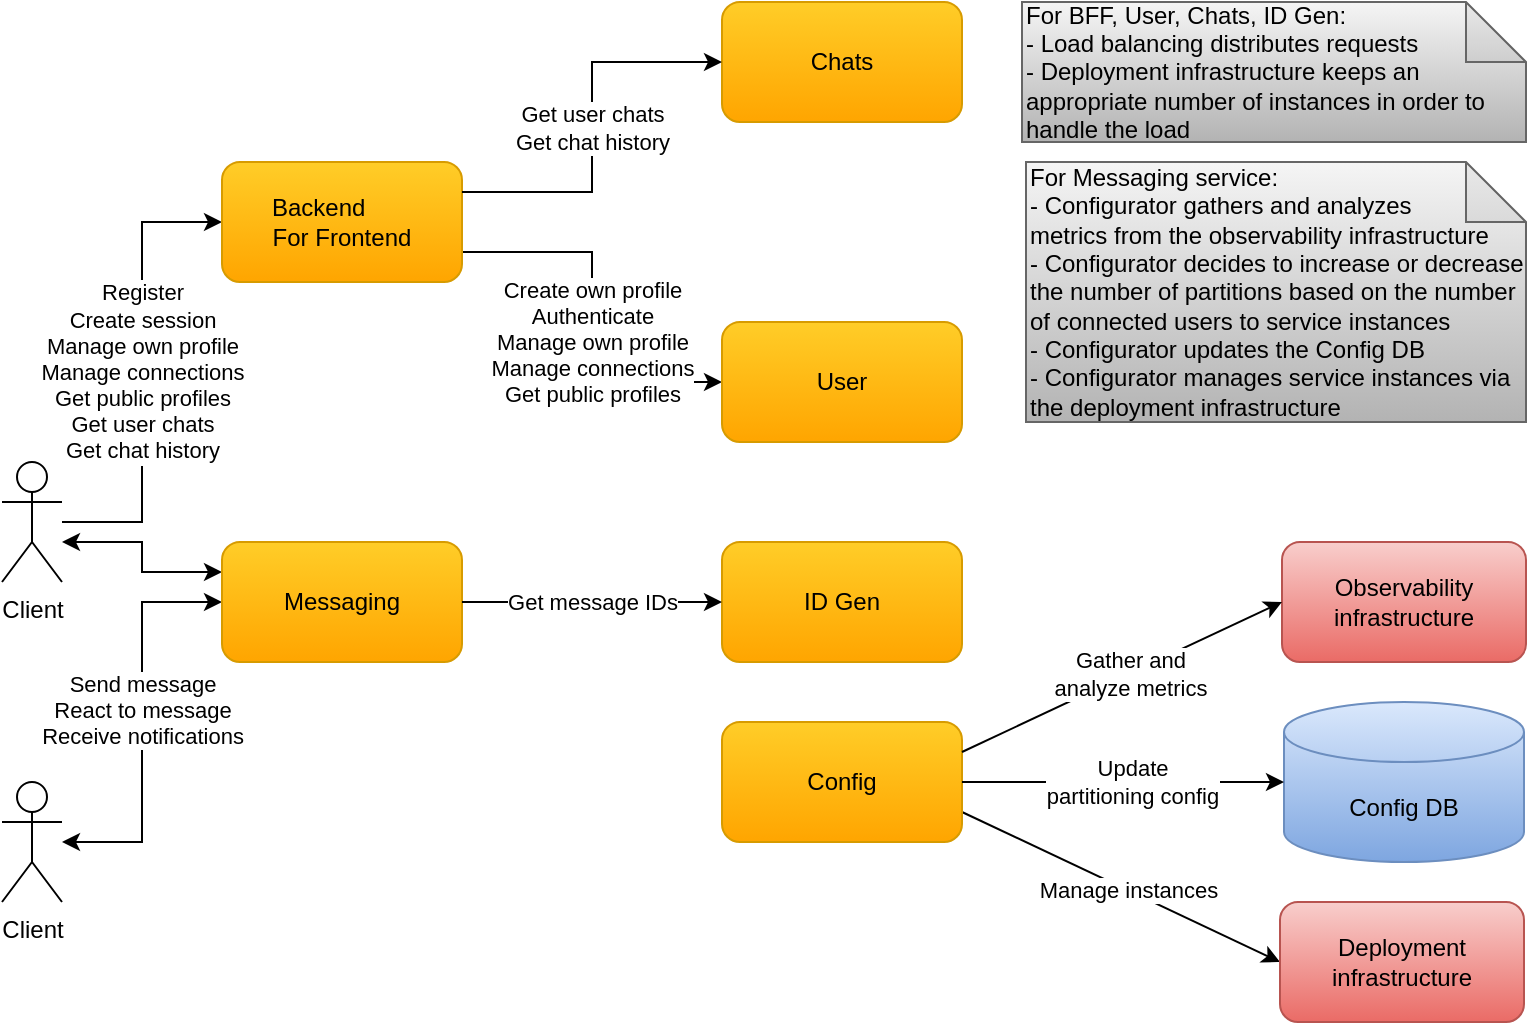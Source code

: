 <mxfile version="22.1.2" type="device">
  <diagram id="G4t1x3i_cumIOjZ8GDXV" name="Page-1">
    <mxGraphModel dx="2020" dy="1203" grid="1" gridSize="10" guides="1" tooltips="1" connect="1" arrows="1" fold="1" page="1" pageScale="1" pageWidth="850" pageHeight="1100" math="0" shadow="0">
      <root>
        <mxCell id="0" />
        <mxCell id="1" parent="0" />
        <mxCell id="d0rf5hO-lCL4Q1tjQsr9-38" value="Manage instances" style="rounded=0;orthogonalLoop=1;jettySize=auto;html=1;entryX=1;entryY=0.75;entryDx=0;entryDy=0;startArrow=classic;startFill=1;endArrow=none;endFill=0;exitX=0;exitY=0.5;exitDx=0;exitDy=0;" parent="1" source="zAgNuWyr5u-YzhFzlj54-1" target="d0rf5hO-lCL4Q1tjQsr9-13" edge="1">
          <mxGeometry x="-0.048" relative="1" as="geometry">
            <mxPoint as="offset" />
          </mxGeometry>
        </mxCell>
        <mxCell id="zAgNuWyr5u-YzhFzlj54-1" value="Deployment infrastructure" style="rounded=1;whiteSpace=wrap;html=1;gradientColor=#ea6b66;fillColor=#f8cecc;strokeColor=#b85450;" parent="1" vertex="1">
          <mxGeometry x="679" y="490" width="122" height="60" as="geometry" />
        </mxCell>
        <mxCell id="zAgNuWyr5u-YzhFzlj54-6" value="&lt;div&gt;&lt;span&gt;For Messaging&amp;nbsp;&lt;/span&gt;&lt;span&gt;service:&lt;/span&gt;&lt;/div&gt;&lt;div&gt;&lt;span&gt;- Configurator gathers and analyzes&lt;/span&gt;&lt;/div&gt;&lt;div&gt;&lt;span style=&quot;background-color: initial;&quot;&gt;metrics from the observability infrastructure&lt;/span&gt;&lt;/div&gt;&lt;div&gt;&lt;span style=&quot;background-color: initial;&quot;&gt;- Configurator decides to increase or decrease the number of partitions based on the number of connected users to service instances&lt;/span&gt;&lt;br&gt;&lt;/div&gt;&lt;div&gt;&lt;span style=&quot;background-color: initial;&quot;&gt;- Configurator updates the Config DB&lt;/span&gt;&lt;/div&gt;&lt;div&gt;&lt;span&gt;- Configurator manages service instances via the deployment infrastructure&lt;/span&gt;&lt;/div&gt;" style="shape=note;whiteSpace=wrap;html=1;backgroundOutline=1;darkOpacity=0.05;align=left;gradientColor=#b3b3b3;fillColor=#f5f5f5;strokeColor=#666666;" parent="1" vertex="1">
          <mxGeometry x="552" y="120" width="250" height="130" as="geometry" />
        </mxCell>
        <mxCell id="BohTrpbPn-4vs-TpyyZk-1" value="Register&lt;br style=&quot;border-color: var(--border-color);&quot;&gt;Create session&lt;br style=&quot;border-color: var(--border-color);&quot;&gt;Manage own&amp;nbsp;profile&lt;br style=&quot;border-color: var(--border-color);&quot;&gt;Manage connections&lt;br style=&quot;border-color: var(--border-color);&quot;&gt;Get public profiles&lt;br style=&quot;border-color: var(--border-color);&quot;&gt;Get user chats&lt;br style=&quot;border-color: var(--border-color);&quot;&gt;Get chat history" style="edgeStyle=orthogonalEdgeStyle;rounded=0;orthogonalLoop=1;jettySize=auto;html=1;entryX=0;entryY=0.5;entryDx=0;entryDy=0;" parent="1" source="d0rf5hO-lCL4Q1tjQsr9-3" target="d0rf5hO-lCL4Q1tjQsr9-20" edge="1">
          <mxGeometry relative="1" as="geometry" />
        </mxCell>
        <mxCell id="BohTrpbPn-4vs-TpyyZk-2" style="edgeStyle=orthogonalEdgeStyle;rounded=0;orthogonalLoop=1;jettySize=auto;html=1;entryX=0;entryY=0.25;entryDx=0;entryDy=0;startArrow=classic;startFill=1;" parent="1" source="d0rf5hO-lCL4Q1tjQsr9-3" target="d0rf5hO-lCL4Q1tjQsr9-7" edge="1">
          <mxGeometry relative="1" as="geometry">
            <Array as="points">
              <mxPoint x="110" y="310" />
              <mxPoint x="110" y="325" />
            </Array>
          </mxGeometry>
        </mxCell>
        <mxCell id="d0rf5hO-lCL4Q1tjQsr9-3" value="Client" style="shape=umlActor;verticalLabelPosition=bottom;verticalAlign=top;html=1;outlineConnect=0;" parent="1" vertex="1">
          <mxGeometry x="40" y="270" width="30" height="60" as="geometry" />
        </mxCell>
        <mxCell id="d0rf5hO-lCL4Q1tjQsr9-4" value="Send message&lt;br&gt;React to message&lt;br&gt;Receive notifications" style="edgeStyle=orthogonalEdgeStyle;rounded=0;orthogonalLoop=1;jettySize=auto;html=1;entryX=0;entryY=0.5;entryDx=0;entryDy=0;startArrow=classic;startFill=1;" parent="1" source="d0rf5hO-lCL4Q1tjQsr9-5" target="d0rf5hO-lCL4Q1tjQsr9-7" edge="1">
          <mxGeometry x="0.059" relative="1" as="geometry">
            <mxPoint as="offset" />
            <Array as="points">
              <mxPoint x="110" y="460" />
              <mxPoint x="110" y="340" />
            </Array>
          </mxGeometry>
        </mxCell>
        <mxCell id="d0rf5hO-lCL4Q1tjQsr9-5" value="Client" style="shape=umlActor;verticalLabelPosition=bottom;verticalAlign=top;html=1;outlineConnect=0;" parent="1" vertex="1">
          <mxGeometry x="40" y="430" width="30" height="60" as="geometry" />
        </mxCell>
        <mxCell id="d0rf5hO-lCL4Q1tjQsr9-7" value="&lt;font style=&quot;font-size: 12px&quot;&gt;Messaging&lt;/font&gt;" style="rounded=1;whiteSpace=wrap;html=1;gradientColor=#ffa500;fillColor=#ffcd28;strokeColor=#d79b00;" parent="1" vertex="1">
          <mxGeometry x="150" y="310" width="120" height="60" as="geometry" />
        </mxCell>
        <mxCell id="d0rf5hO-lCL4Q1tjQsr9-13" value="Config" style="rounded=1;whiteSpace=wrap;html=1;gradientColor=#ffa500;fillColor=#ffcd28;strokeColor=#d79b00;" parent="1" vertex="1">
          <mxGeometry x="400" y="400" width="120" height="60" as="geometry" />
        </mxCell>
        <mxCell id="d0rf5hO-lCL4Q1tjQsr9-16" value="&lt;font style=&quot;font-size: 12px&quot;&gt;ID Gen&lt;/font&gt;" style="rounded=1;whiteSpace=wrap;html=1;gradientColor=#ffa500;fillColor=#ffcd28;strokeColor=#d79b00;" parent="1" vertex="1">
          <mxGeometry x="400" y="310" width="120" height="60" as="geometry" />
        </mxCell>
        <mxCell id="d0rf5hO-lCL4Q1tjQsr9-17" value="Get message IDs" style="endArrow=classic;html=1;exitX=1;exitY=0.5;exitDx=0;exitDy=0;entryX=0;entryY=0.5;entryDx=0;entryDy=0;" parent="1" source="d0rf5hO-lCL4Q1tjQsr9-7" target="d0rf5hO-lCL4Q1tjQsr9-16" edge="1">
          <mxGeometry width="50" height="50" relative="1" as="geometry">
            <mxPoint x="530" y="85" as="sourcePoint" />
            <mxPoint x="290" y="275" as="targetPoint" />
            <mxPoint as="offset" />
          </mxGeometry>
        </mxCell>
        <mxCell id="QSnCtZxuHhLnOK5eIwUb-2" value="Create own profile&lt;br style=&quot;border-color: var(--border-color);&quot;&gt;Authenticate&lt;br style=&quot;border-color: var(--border-color);&quot;&gt;Manage own profile&lt;br style=&quot;border-color: var(--border-color);&quot;&gt;Manage connections&lt;br style=&quot;border-color: var(--border-color);&quot;&gt;Get public profiles" style="rounded=0;orthogonalLoop=1;jettySize=auto;html=1;entryX=0;entryY=0.5;entryDx=0;entryDy=0;edgeStyle=orthogonalEdgeStyle;exitX=1;exitY=0.75;exitDx=0;exitDy=0;" parent="1" source="d0rf5hO-lCL4Q1tjQsr9-20" target="QSnCtZxuHhLnOK5eIwUb-1" edge="1">
          <mxGeometry x="0.128" relative="1" as="geometry">
            <mxPoint x="250" y="260" as="sourcePoint" />
            <mxPoint as="offset" />
          </mxGeometry>
        </mxCell>
        <mxCell id="d0rf5hO-lCL4Q1tjQsr9-20" value="&lt;font style=&quot;font-size: 12px&quot;&gt;Backend&amp;nbsp; &amp;nbsp; &amp;nbsp; &amp;nbsp;&lt;br&gt;For Frontend&lt;/font&gt;" style="rounded=1;whiteSpace=wrap;html=1;gradientColor=#ffa500;fillColor=#ffcd28;strokeColor=#d79b00;" parent="1" vertex="1">
          <mxGeometry x="150" y="120" width="120" height="60" as="geometry" />
        </mxCell>
        <mxCell id="d0rf5hO-lCL4Q1tjQsr9-23" value="&lt;font style=&quot;font-size: 12px&quot;&gt;Chats&lt;/font&gt;" style="rounded=1;whiteSpace=wrap;html=1;gradientColor=#ffa500;fillColor=#ffcd28;strokeColor=#d79b00;" parent="1" vertex="1">
          <mxGeometry x="400" y="40" width="120" height="60" as="geometry" />
        </mxCell>
        <mxCell id="d0rf5hO-lCL4Q1tjQsr9-27" value="Get user chats&lt;br&gt;Get chat history" style="endArrow=classic;html=1;entryX=0;entryY=0.5;entryDx=0;entryDy=0;edgeStyle=orthogonalEdgeStyle;rounded=0;exitX=1;exitY=0.25;exitDx=0;exitDy=0;" parent="1" source="d0rf5hO-lCL4Q1tjQsr9-20" target="d0rf5hO-lCL4Q1tjQsr9-23" edge="1">
          <mxGeometry width="50" height="50" relative="1" as="geometry">
            <mxPoint x="260" y="80" as="sourcePoint" />
            <mxPoint x="330" y="100" as="targetPoint" />
            <mxPoint as="offset" />
          </mxGeometry>
        </mxCell>
        <mxCell id="d0rf5hO-lCL4Q1tjQsr9-40" value="&lt;div&gt;&lt;span&gt;For BFF, User, Chats,&amp;nbsp;&lt;/span&gt;&lt;span&gt;ID Gen:&lt;/span&gt;&lt;/div&gt;&lt;div&gt;- Load balancing distributes requests&lt;span&gt;&lt;br&gt;&lt;/span&gt;&lt;/div&gt;&lt;div&gt;&lt;span&gt;- Deployment infrastructure keeps an appropriate number of instances in order to handle the load&lt;/span&gt;&lt;/div&gt;" style="shape=note;whiteSpace=wrap;html=1;backgroundOutline=1;darkOpacity=0.05;align=left;gradientColor=#b3b3b3;fillColor=#f5f5f5;strokeColor=#666666;" parent="1" vertex="1">
          <mxGeometry x="550" y="40" width="252" height="70" as="geometry" />
        </mxCell>
        <mxCell id="QSnCtZxuHhLnOK5eIwUb-1" value="&lt;font style=&quot;font-size: 12px&quot;&gt;User&lt;/font&gt;" style="rounded=1;whiteSpace=wrap;html=1;gradientColor=#ffa500;fillColor=#ffcd28;strokeColor=#d79b00;" parent="1" vertex="1">
          <mxGeometry x="400" y="200" width="120" height="60" as="geometry" />
        </mxCell>
        <mxCell id="uL4ajwm0hJNC71HI4jOS-1" value="Observability infrastructure" style="rounded=1;whiteSpace=wrap;html=1;gradientColor=#ea6b66;fillColor=#f8cecc;strokeColor=#b85450;" parent="1" vertex="1">
          <mxGeometry x="680" y="310" width="122" height="60" as="geometry" />
        </mxCell>
        <mxCell id="uL4ajwm0hJNC71HI4jOS-2" value="Gather and&lt;br&gt;analyze metrics" style="rounded=0;orthogonalLoop=1;jettySize=auto;html=1;entryX=1;entryY=0.25;entryDx=0;entryDy=0;startArrow=classic;startFill=1;endArrow=none;endFill=0;exitX=0;exitY=0.5;exitDx=0;exitDy=0;" parent="1" source="uL4ajwm0hJNC71HI4jOS-1" target="d0rf5hO-lCL4Q1tjQsr9-13" edge="1">
          <mxGeometry x="-0.048" relative="1" as="geometry">
            <mxPoint as="offset" />
            <mxPoint x="690" y="430" as="sourcePoint" />
            <mxPoint x="530" y="430" as="targetPoint" />
          </mxGeometry>
        </mxCell>
        <mxCell id="uL4ajwm0hJNC71HI4jOS-3" value="Config DB" style="shape=cylinder3;whiteSpace=wrap;html=1;boundedLbl=1;backgroundOutline=1;size=15;gradientColor=#7ea6e0;fillColor=#dae8fc;strokeColor=#6c8ebf;" parent="1" vertex="1">
          <mxGeometry x="681" y="390" width="120" height="80" as="geometry" />
        </mxCell>
        <mxCell id="uL4ajwm0hJNC71HI4jOS-6" value="Update&lt;br&gt;partitioning config" style="rounded=0;orthogonalLoop=1;jettySize=auto;html=1;entryX=1;entryY=0.5;entryDx=0;entryDy=0;startArrow=classic;startFill=1;endArrow=none;endFill=0;" parent="1" source="uL4ajwm0hJNC71HI4jOS-3" target="d0rf5hO-lCL4Q1tjQsr9-13" edge="1">
          <mxGeometry x="-0.048" relative="1" as="geometry">
            <mxPoint as="offset" />
            <mxPoint x="689" y="530" as="sourcePoint" />
            <mxPoint x="530" y="455" as="targetPoint" />
          </mxGeometry>
        </mxCell>
      </root>
    </mxGraphModel>
  </diagram>
</mxfile>
